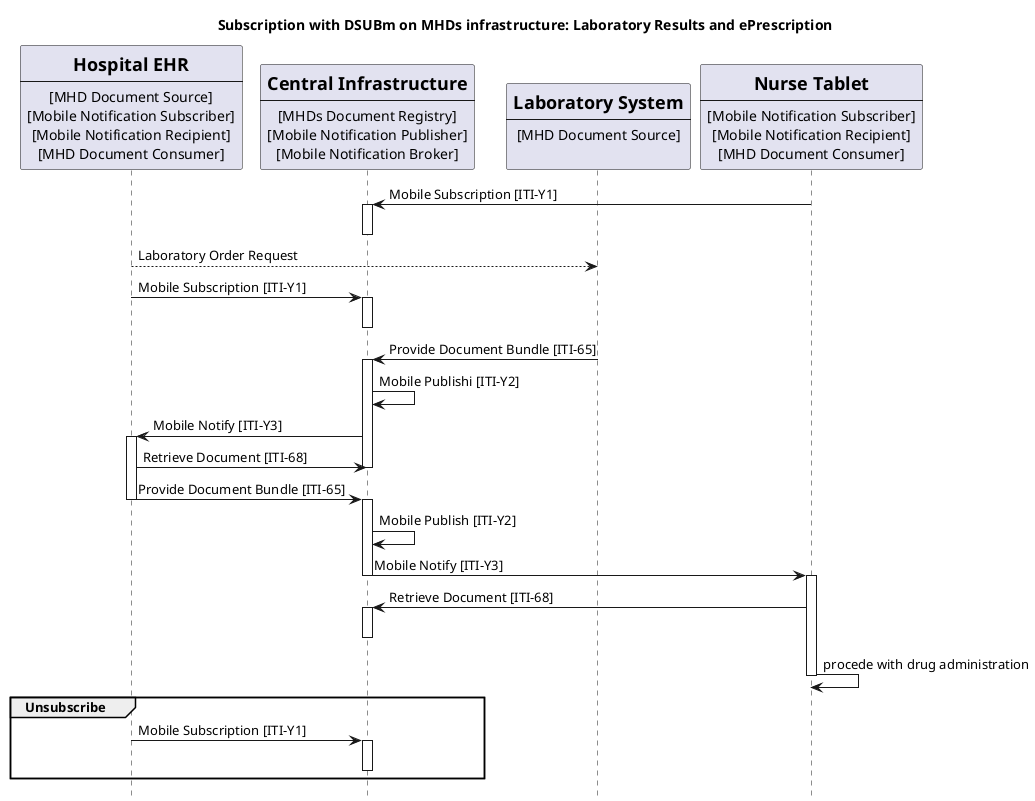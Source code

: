 @startuml
skinparam svgDimensionStyle false
hide footbox

title "Subscription with DSUBm on MHDs infrastructure: Laboratory Results and ePrescription"
participant HospitalEHR [
    =Hospital EHR
    ----
    [MHD Document Source]
    [Mobile Notification Subscriber]
    [Mobile Notification Recipient]
    [MHD Document Consumer]
] 

participant MHDsDocumentRegistry [
    =Central Infrastructure
    ----
    [MHDs Document Registry]
    [Mobile Notification Publisher]
    [Mobile Notification Broker]
    ] 


participant LaboratorySystem [
    =Laboratory System
    ----
    [MHD Document Source]
    
] 

participant NurseTablet [
    =Nurse Tablet
    ----
    [Mobile Notification Subscriber]
    [Mobile Notification Recipient]
    [MHD Document Consumer]
] 

NurseTablet -> MHDsDocumentRegistry:   Mobile Subscription [ITI-Y1]
activate MHDsDocumentRegistry
deactivate MHDsDocumentRegistry
HospitalEHR --> LaboratorySystem:  Laboratory Order Request

HospitalEHR -> MHDsDocumentRegistry:  Mobile Subscription [ITI-Y1]
activate MHDsDocumentRegistry
deactivate MHDsDocumentRegistry




LaboratorySystem -> MHDsDocumentRegistry: Provide Document Bundle [ITI-65]
activate MHDsDocumentRegistry
MHDsDocumentRegistry -> MHDsDocumentRegistry : Mobile Publishi [ITI-Y2]
MHDsDocumentRegistry -> HospitalEHR : Mobile Notify [ITI-Y3]
activate HospitalEHR

HospitalEHR -> MHDsDocumentRegistry:  Retrieve Document [ITI-68]
deactivate MHDsDocumentRegistry
HospitalEHR -> MHDsDocumentRegistry: Provide Document Bundle [ITI-65]
deactivate HospitalEHR

activate MHDsDocumentRegistry
MHDsDocumentRegistry -> MHDsDocumentRegistry : Mobile Publish [ITI-Y2]
MHDsDocumentRegistry -> NurseTablet : Mobile Notify [ITI-Y3]
deactivate MHDsDocumentRegistry
activate NurseTablet
NurseTablet -> MHDsDocumentRegistry: Retrieve Document [ITI-68]
activate MHDsDocumentRegistry
deactivate MHDsDocumentRegistry
NurseTablet -> NurseTablet: procede with drug administration
deactivate NurseTablet


group Unsubscribe
  HospitalEHR ->MHDsDocumentRegistry: Mobile Subscription [ITI-Y1]
  activate MHDsDocumentRegistry
  deactivate MHDsDocumentRegistry
  
end

@enduml